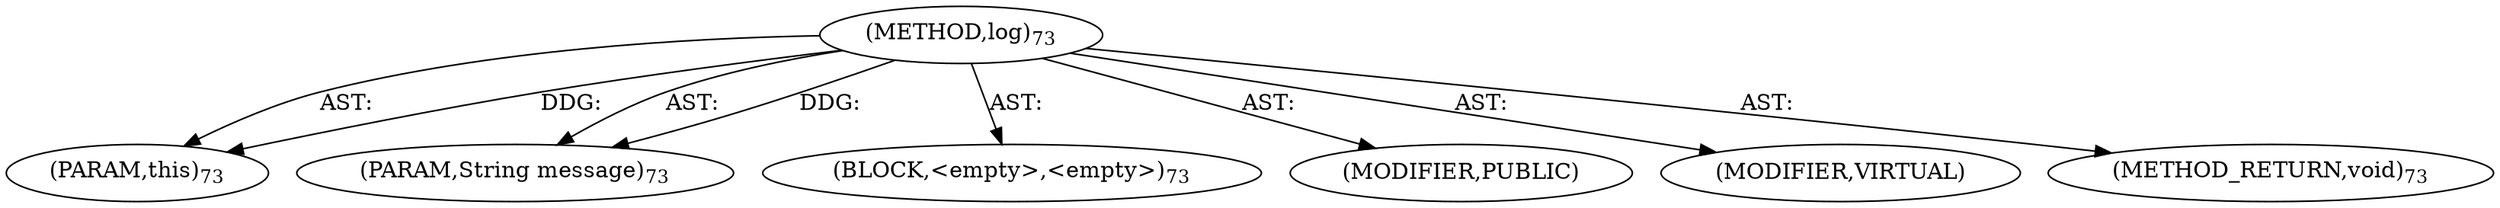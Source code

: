 digraph "log" {  
"111669149704" [label = <(METHOD,log)<SUB>73</SUB>> ]
"115964117011" [label = <(PARAM,this)<SUB>73</SUB>> ]
"115964117012" [label = <(PARAM,String message)<SUB>73</SUB>> ]
"25769803796" [label = <(BLOCK,&lt;empty&gt;,&lt;empty&gt;)<SUB>73</SUB>> ]
"133143986195" [label = <(MODIFIER,PUBLIC)> ]
"133143986196" [label = <(MODIFIER,VIRTUAL)> ]
"128849018888" [label = <(METHOD_RETURN,void)<SUB>73</SUB>> ]
  "111669149704" -> "115964117011"  [ label = "AST: "] 
  "111669149704" -> "115964117012"  [ label = "AST: "] 
  "111669149704" -> "25769803796"  [ label = "AST: "] 
  "111669149704" -> "133143986195"  [ label = "AST: "] 
  "111669149704" -> "133143986196"  [ label = "AST: "] 
  "111669149704" -> "128849018888"  [ label = "AST: "] 
  "111669149704" -> "115964117011"  [ label = "DDG: "] 
  "111669149704" -> "115964117012"  [ label = "DDG: "] 
}
